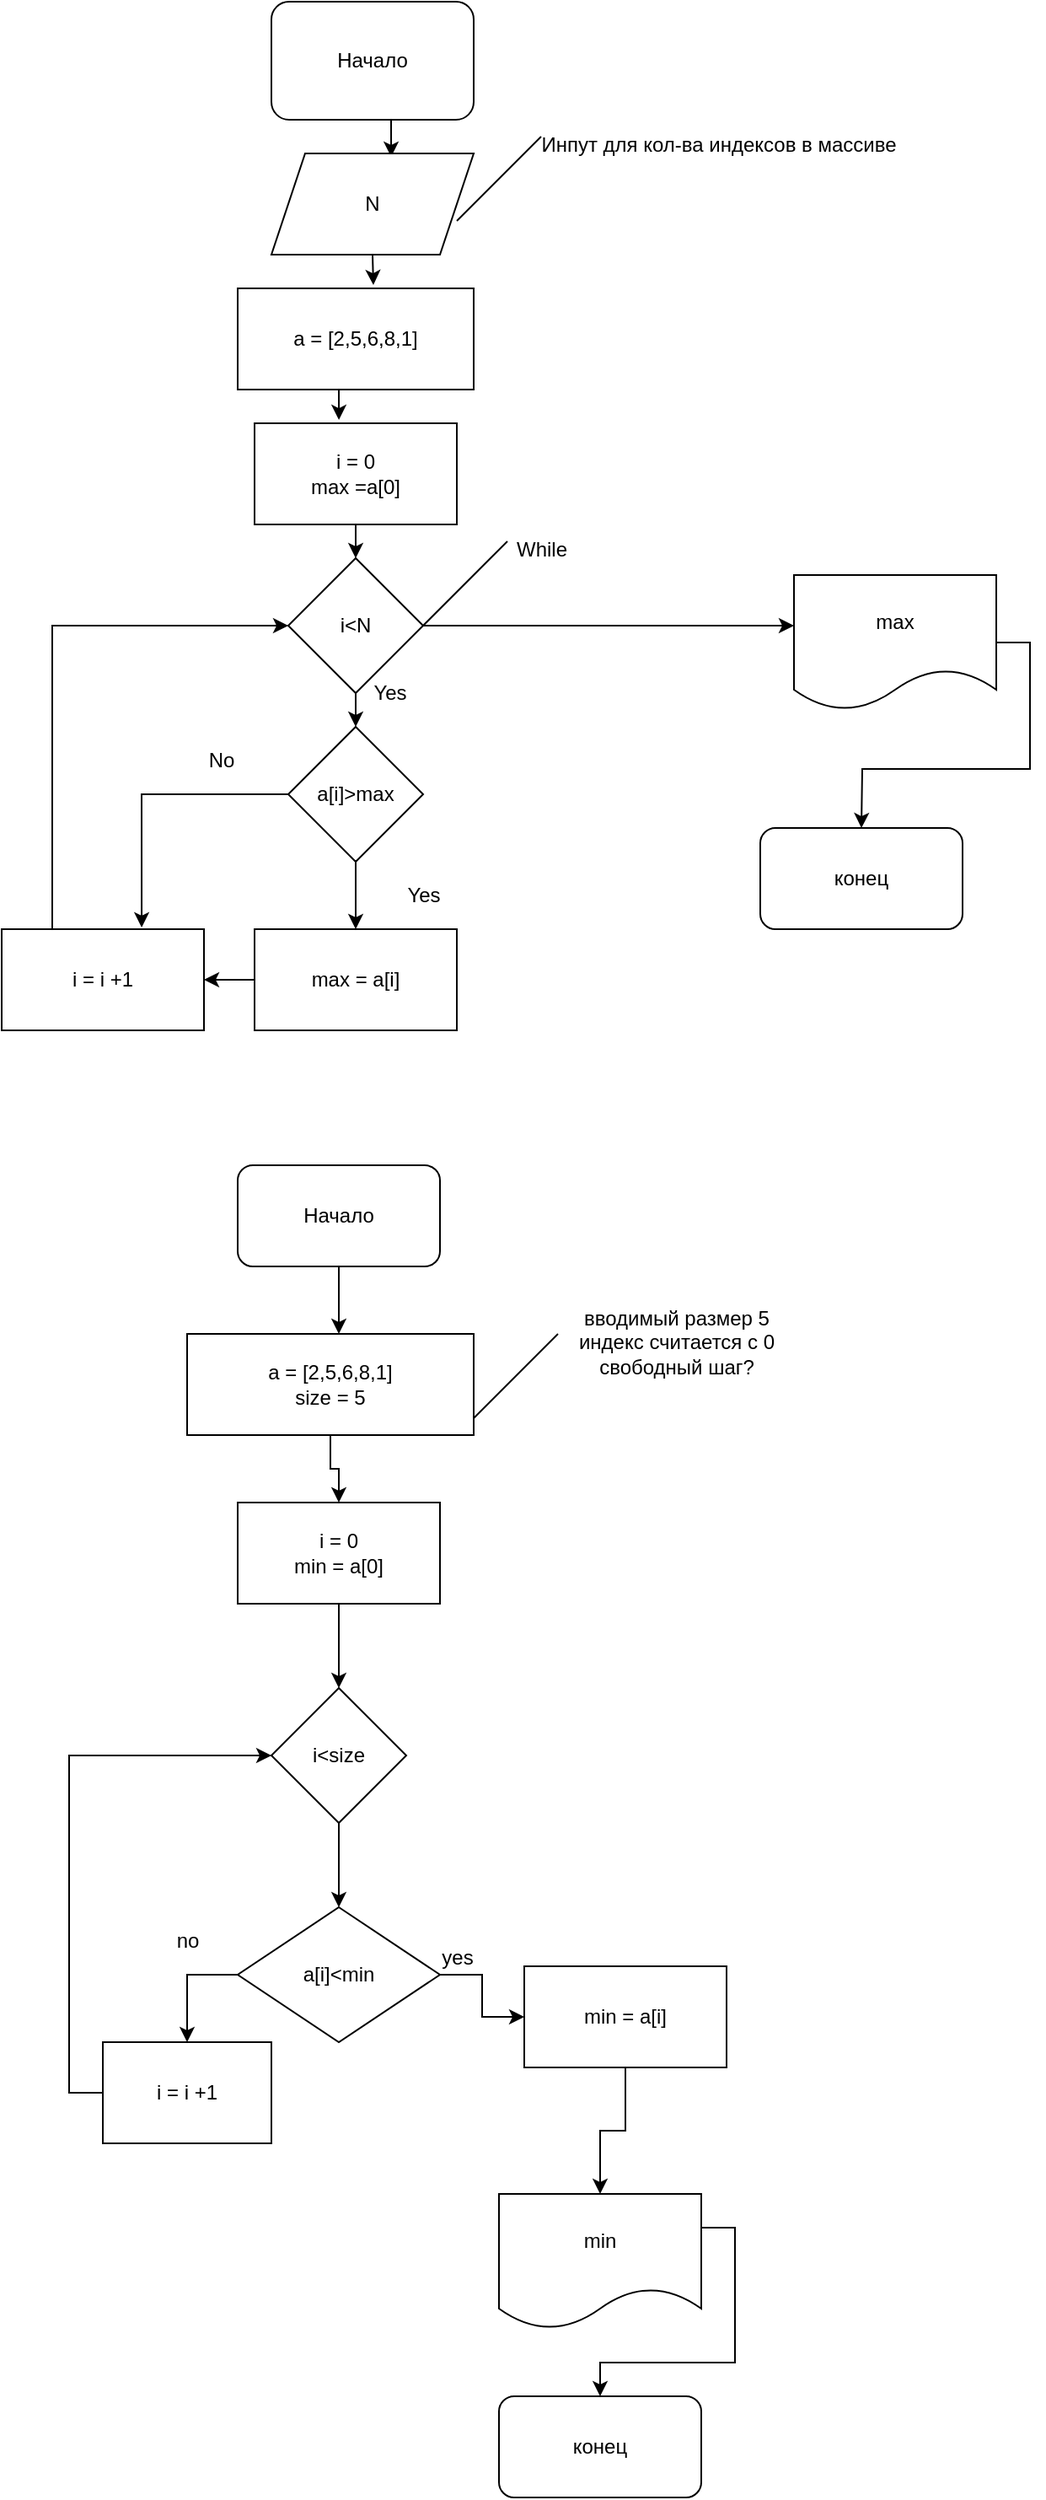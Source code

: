 <mxfile version="20.0.4" type="github"><diagram id="hOv4CMc3h8eQaiwRDZ-S" name="Page-1"><mxGraphModel dx="1164" dy="830" grid="1" gridSize="10" guides="1" tooltips="1" connect="1" arrows="1" fold="1" page="1" pageScale="1" pageWidth="1654" pageHeight="2336" math="0" shadow="0"><root><mxCell id="0"/><mxCell id="1" parent="0"/><mxCell id="QKbRD4LOsCRDeP-cugI2-16" style="edgeStyle=orthogonalEdgeStyle;rounded=0;orthogonalLoop=1;jettySize=auto;html=1;exitX=0.5;exitY=1;exitDx=0;exitDy=0;entryX=0.592;entryY=0.033;entryDx=0;entryDy=0;entryPerimeter=0;" parent="1" source="QKbRD4LOsCRDeP-cugI2-1" target="QKbRD4LOsCRDeP-cugI2-3" edge="1"><mxGeometry relative="1" as="geometry"/></mxCell><mxCell id="QKbRD4LOsCRDeP-cugI2-1" value="&lt;font style=&quot;vertical-align: inherit;&quot;&gt;&lt;font style=&quot;vertical-align: inherit;&quot;&gt;Начало&lt;/font&gt;&lt;/font&gt;" style="rounded=1;whiteSpace=wrap;html=1;" parent="1" vertex="1"><mxGeometry x="290" y="30" width="120" height="70" as="geometry"/></mxCell><mxCell id="QKbRD4LOsCRDeP-cugI2-5" style="edgeStyle=orthogonalEdgeStyle;rounded=0;orthogonalLoop=1;jettySize=auto;html=1;exitX=0.5;exitY=1;exitDx=0;exitDy=0;entryX=0.575;entryY=-0.033;entryDx=0;entryDy=0;entryPerimeter=0;" parent="1" source="QKbRD4LOsCRDeP-cugI2-3" target="QKbRD4LOsCRDeP-cugI2-4" edge="1"><mxGeometry relative="1" as="geometry"/></mxCell><mxCell id="QKbRD4LOsCRDeP-cugI2-3" value="N" style="shape=parallelogram;perimeter=parallelogramPerimeter;whiteSpace=wrap;html=1;fixedSize=1;" parent="1" vertex="1"><mxGeometry x="290" y="120" width="120" height="60" as="geometry"/></mxCell><mxCell id="QKbRD4LOsCRDeP-cugI2-17" style="edgeStyle=orthogonalEdgeStyle;rounded=0;orthogonalLoop=1;jettySize=auto;html=1;exitX=0.5;exitY=1;exitDx=0;exitDy=0;entryX=0.417;entryY=-0.033;entryDx=0;entryDy=0;entryPerimeter=0;" parent="1" source="QKbRD4LOsCRDeP-cugI2-4" target="QKbRD4LOsCRDeP-cugI2-14" edge="1"><mxGeometry relative="1" as="geometry"/></mxCell><mxCell id="QKbRD4LOsCRDeP-cugI2-4" value="a = [2,5,6,8,1]" style="rounded=0;whiteSpace=wrap;html=1;" parent="1" vertex="1"><mxGeometry x="270" y="200" width="140" height="60" as="geometry"/></mxCell><mxCell id="QKbRD4LOsCRDeP-cugI2-7" value="" style="endArrow=none;html=1;rounded=0;" parent="1" edge="1"><mxGeometry width="50" height="50" relative="1" as="geometry"><mxPoint x="400" y="160" as="sourcePoint"/><mxPoint x="450" y="110" as="targetPoint"/></mxGeometry></mxCell><mxCell id="QKbRD4LOsCRDeP-cugI2-9" value="Инпут для кол-ва индексов в массиве" style="text;html=1;align=center;verticalAlign=middle;resizable=0;points=[];autosize=1;strokeColor=none;fillColor=none;" parent="1" vertex="1"><mxGeometry x="440" y="100" width="230" height="30" as="geometry"/></mxCell><mxCell id="QKbRD4LOsCRDeP-cugI2-18" style="edgeStyle=orthogonalEdgeStyle;rounded=0;orthogonalLoop=1;jettySize=auto;html=1;exitX=0.5;exitY=1;exitDx=0;exitDy=0;" parent="1" source="QKbRD4LOsCRDeP-cugI2-10" edge="1"><mxGeometry relative="1" as="geometry"><mxPoint x="340" y="460" as="targetPoint"/></mxGeometry></mxCell><mxCell id="x33IBUeL9OFxQDD6_skh-16" style="edgeStyle=orthogonalEdgeStyle;rounded=0;orthogonalLoop=1;jettySize=auto;html=1;exitX=1;exitY=0.5;exitDx=0;exitDy=0;" parent="1" source="QKbRD4LOsCRDeP-cugI2-10" edge="1"><mxGeometry relative="1" as="geometry"><mxPoint x="600" y="400" as="targetPoint"/></mxGeometry></mxCell><mxCell id="QKbRD4LOsCRDeP-cugI2-10" value="&lt;font style=&quot;vertical-align: inherit;&quot;&gt;&lt;font style=&quot;vertical-align: inherit;&quot;&gt;i&amp;lt;N&lt;/font&gt;&lt;/font&gt;" style="rhombus;whiteSpace=wrap;html=1;" parent="1" vertex="1"><mxGeometry x="300" y="360" width="80" height="80" as="geometry"/></mxCell><mxCell id="QKbRD4LOsCRDeP-cugI2-15" style="edgeStyle=orthogonalEdgeStyle;rounded=0;orthogonalLoop=1;jettySize=auto;html=1;exitX=0.5;exitY=1;exitDx=0;exitDy=0;entryX=0.5;entryY=0;entryDx=0;entryDy=0;" parent="1" source="QKbRD4LOsCRDeP-cugI2-14" target="QKbRD4LOsCRDeP-cugI2-10" edge="1"><mxGeometry relative="1" as="geometry"/></mxCell><mxCell id="QKbRD4LOsCRDeP-cugI2-14" value="&lt;font style=&quot;vertical-align: inherit;&quot;&gt;&lt;font style=&quot;vertical-align: inherit;&quot;&gt;&lt;font style=&quot;vertical-align: inherit;&quot;&gt;&lt;font style=&quot;vertical-align: inherit;&quot;&gt;&lt;font style=&quot;vertical-align: inherit;&quot;&gt;&lt;font style=&quot;vertical-align: inherit;&quot;&gt;&lt;font style=&quot;vertical-align: inherit;&quot;&gt;&lt;font style=&quot;vertical-align: inherit;&quot;&gt;i = 0&lt;br&gt;max =a[0]&lt;br&gt;&lt;/font&gt;&lt;/font&gt;&lt;/font&gt;&lt;/font&gt;&lt;/font&gt;&lt;/font&gt;&lt;/font&gt;&lt;/font&gt;" style="rounded=0;whiteSpace=wrap;html=1;" parent="1" vertex="1"><mxGeometry x="280" y="280" width="120" height="60" as="geometry"/></mxCell><mxCell id="QKbRD4LOsCRDeP-cugI2-20" value="Yes" style="text;html=1;align=center;verticalAlign=middle;resizable=0;points=[];autosize=1;strokeColor=none;fillColor=none;" parent="1" vertex="1"><mxGeometry x="340" y="425" width="40" height="30" as="geometry"/></mxCell><mxCell id="QKbRD4LOsCRDeP-cugI2-22" value="" style="endArrow=none;html=1;rounded=0;" parent="1" edge="1"><mxGeometry width="50" height="50" relative="1" as="geometry"><mxPoint x="380" y="400" as="sourcePoint"/><mxPoint x="430" y="350" as="targetPoint"/></mxGeometry></mxCell><mxCell id="QKbRD4LOsCRDeP-cugI2-23" value="While" style="text;html=1;align=center;verticalAlign=middle;resizable=0;points=[];autosize=1;strokeColor=none;fillColor=none;" parent="1" vertex="1"><mxGeometry x="425" y="340" width="50" height="30" as="geometry"/></mxCell><mxCell id="x33IBUeL9OFxQDD6_skh-7" style="edgeStyle=orthogonalEdgeStyle;rounded=0;orthogonalLoop=1;jettySize=auto;html=1;exitX=0.5;exitY=1;exitDx=0;exitDy=0;entryX=0.5;entryY=0;entryDx=0;entryDy=0;" parent="1" source="QKbRD4LOsCRDeP-cugI2-24" target="x33IBUeL9OFxQDD6_skh-5" edge="1"><mxGeometry relative="1" as="geometry"/></mxCell><mxCell id="x33IBUeL9OFxQDD6_skh-10" style="edgeStyle=orthogonalEdgeStyle;rounded=0;orthogonalLoop=1;jettySize=auto;html=1;exitX=0;exitY=0.5;exitDx=0;exitDy=0;entryX=0.692;entryY=-0.017;entryDx=0;entryDy=0;entryPerimeter=0;" parent="1" source="QKbRD4LOsCRDeP-cugI2-24" target="x33IBUeL9OFxQDD6_skh-8" edge="1"><mxGeometry relative="1" as="geometry"/></mxCell><mxCell id="QKbRD4LOsCRDeP-cugI2-24" value="&lt;font style=&quot;vertical-align: inherit;&quot;&gt;&lt;font style=&quot;vertical-align: inherit;&quot;&gt;а[i]&amp;gt;max&lt;/font&gt;&lt;/font&gt;" style="rhombus;whiteSpace=wrap;html=1;" parent="1" vertex="1"><mxGeometry x="300" y="460" width="80" height="80" as="geometry"/></mxCell><mxCell id="x33IBUeL9OFxQDD6_skh-3" value="Yes" style="text;html=1;align=center;verticalAlign=middle;resizable=0;points=[];autosize=1;strokeColor=none;fillColor=none;" parent="1" vertex="1"><mxGeometry x="360" y="545" width="40" height="30" as="geometry"/></mxCell><mxCell id="x33IBUeL9OFxQDD6_skh-9" style="edgeStyle=orthogonalEdgeStyle;rounded=0;orthogonalLoop=1;jettySize=auto;html=1;exitX=0;exitY=0.5;exitDx=0;exitDy=0;entryX=1;entryY=0.5;entryDx=0;entryDy=0;" parent="1" source="x33IBUeL9OFxQDD6_skh-5" target="x33IBUeL9OFxQDD6_skh-8" edge="1"><mxGeometry relative="1" as="geometry"/></mxCell><mxCell id="x33IBUeL9OFxQDD6_skh-5" value="max = a[i]" style="rounded=0;whiteSpace=wrap;html=1;" parent="1" vertex="1"><mxGeometry x="280" y="580" width="120" height="60" as="geometry"/></mxCell><mxCell id="x33IBUeL9OFxQDD6_skh-15" style="edgeStyle=orthogonalEdgeStyle;rounded=0;orthogonalLoop=1;jettySize=auto;html=1;exitX=0.25;exitY=0;exitDx=0;exitDy=0;entryX=0;entryY=0.5;entryDx=0;entryDy=0;" parent="1" source="x33IBUeL9OFxQDD6_skh-8" target="QKbRD4LOsCRDeP-cugI2-10" edge="1"><mxGeometry relative="1" as="geometry"/></mxCell><mxCell id="x33IBUeL9OFxQDD6_skh-8" value="i = i +1" style="rounded=0;whiteSpace=wrap;html=1;" parent="1" vertex="1"><mxGeometry x="130" y="580" width="120" height="60" as="geometry"/></mxCell><mxCell id="x33IBUeL9OFxQDD6_skh-11" value="No" style="text;html=1;align=center;verticalAlign=middle;resizable=0;points=[];autosize=1;strokeColor=none;fillColor=none;" parent="1" vertex="1"><mxGeometry x="240" y="465" width="40" height="30" as="geometry"/></mxCell><mxCell id="x33IBUeL9OFxQDD6_skh-18" style="edgeStyle=orthogonalEdgeStyle;rounded=0;orthogonalLoop=1;jettySize=auto;html=1;exitX=1;exitY=0.5;exitDx=0;exitDy=0;" parent="1" source="x33IBUeL9OFxQDD6_skh-17" edge="1"><mxGeometry relative="1" as="geometry"><mxPoint x="640" y="520" as="targetPoint"/></mxGeometry></mxCell><mxCell id="x33IBUeL9OFxQDD6_skh-17" value="max" style="shape=document;whiteSpace=wrap;html=1;boundedLbl=1;" parent="1" vertex="1"><mxGeometry x="600" y="370" width="120" height="80" as="geometry"/></mxCell><mxCell id="x33IBUeL9OFxQDD6_skh-19" value="конец" style="rounded=1;whiteSpace=wrap;html=1;" parent="1" vertex="1"><mxGeometry x="580" y="520" width="120" height="60" as="geometry"/></mxCell><mxCell id="abF6mprupppWIq8DB4ML-5" style="edgeStyle=orthogonalEdgeStyle;rounded=0;orthogonalLoop=1;jettySize=auto;html=1;exitX=0.5;exitY=1;exitDx=0;exitDy=0;" edge="1" parent="1" source="abF6mprupppWIq8DB4ML-2"><mxGeometry relative="1" as="geometry"><mxPoint x="330" y="820" as="targetPoint"/></mxGeometry></mxCell><mxCell id="abF6mprupppWIq8DB4ML-2" value="Начало" style="rounded=1;whiteSpace=wrap;html=1;" vertex="1" parent="1"><mxGeometry x="270" y="720" width="120" height="60" as="geometry"/></mxCell><mxCell id="abF6mprupppWIq8DB4ML-7" style="edgeStyle=orthogonalEdgeStyle;rounded=0;orthogonalLoop=1;jettySize=auto;html=1;exitX=0.5;exitY=1;exitDx=0;exitDy=0;" edge="1" parent="1" source="abF6mprupppWIq8DB4ML-3" target="abF6mprupppWIq8DB4ML-6"><mxGeometry relative="1" as="geometry"/></mxCell><mxCell id="abF6mprupppWIq8DB4ML-3" value="a = [2,5,6,8,1]&lt;br&gt;size = 5" style="rounded=0;whiteSpace=wrap;html=1;" vertex="1" parent="1"><mxGeometry x="240" y="820" width="170" height="60" as="geometry"/></mxCell><mxCell id="abF6mprupppWIq8DB4ML-10" style="edgeStyle=orthogonalEdgeStyle;rounded=0;orthogonalLoop=1;jettySize=auto;html=1;exitX=0.5;exitY=1;exitDx=0;exitDy=0;" edge="1" parent="1" source="abF6mprupppWIq8DB4ML-6" target="abF6mprupppWIq8DB4ML-8"><mxGeometry relative="1" as="geometry"/></mxCell><mxCell id="abF6mprupppWIq8DB4ML-6" value="i = 0&lt;br&gt;min = a[0]" style="rounded=0;whiteSpace=wrap;html=1;" vertex="1" parent="1"><mxGeometry x="270" y="920" width="120" height="60" as="geometry"/></mxCell><mxCell id="abF6mprupppWIq8DB4ML-12" style="edgeStyle=orthogonalEdgeStyle;rounded=0;orthogonalLoop=1;jettySize=auto;html=1;exitX=0.5;exitY=1;exitDx=0;exitDy=0;entryX=0.5;entryY=0;entryDx=0;entryDy=0;" edge="1" parent="1" source="abF6mprupppWIq8DB4ML-8" target="abF6mprupppWIq8DB4ML-11"><mxGeometry relative="1" as="geometry"/></mxCell><mxCell id="abF6mprupppWIq8DB4ML-8" value="i&amp;lt;size" style="rhombus;whiteSpace=wrap;html=1;" vertex="1" parent="1"><mxGeometry x="290" y="1030" width="80" height="80" as="geometry"/></mxCell><mxCell id="abF6mprupppWIq8DB4ML-15" style="edgeStyle=orthogonalEdgeStyle;rounded=0;orthogonalLoop=1;jettySize=auto;html=1;exitX=0;exitY=0.5;exitDx=0;exitDy=0;entryX=0.5;entryY=0;entryDx=0;entryDy=0;" edge="1" parent="1" source="abF6mprupppWIq8DB4ML-11" target="abF6mprupppWIq8DB4ML-14"><mxGeometry relative="1" as="geometry"/></mxCell><mxCell id="abF6mprupppWIq8DB4ML-24" style="edgeStyle=orthogonalEdgeStyle;rounded=0;orthogonalLoop=1;jettySize=auto;html=1;exitX=1;exitY=0.5;exitDx=0;exitDy=0;" edge="1" parent="1" source="abF6mprupppWIq8DB4ML-11" target="abF6mprupppWIq8DB4ML-23"><mxGeometry relative="1" as="geometry"/></mxCell><mxCell id="abF6mprupppWIq8DB4ML-11" value="a[i]&amp;lt;min" style="rhombus;whiteSpace=wrap;html=1;" vertex="1" parent="1"><mxGeometry x="270" y="1160" width="120" height="80" as="geometry"/></mxCell><mxCell id="abF6mprupppWIq8DB4ML-16" style="edgeStyle=orthogonalEdgeStyle;rounded=0;orthogonalLoop=1;jettySize=auto;html=1;exitX=0;exitY=0.5;exitDx=0;exitDy=0;entryX=0;entryY=0.5;entryDx=0;entryDy=0;" edge="1" parent="1" source="abF6mprupppWIq8DB4ML-14" target="abF6mprupppWIq8DB4ML-8"><mxGeometry relative="1" as="geometry"/></mxCell><mxCell id="abF6mprupppWIq8DB4ML-14" value="i = i +1" style="rounded=0;whiteSpace=wrap;html=1;" vertex="1" parent="1"><mxGeometry x="190" y="1240" width="100" height="60" as="geometry"/></mxCell><mxCell id="abF6mprupppWIq8DB4ML-19" value="no" style="text;html=1;align=center;verticalAlign=middle;resizable=0;points=[];autosize=1;strokeColor=none;fillColor=none;" vertex="1" parent="1"><mxGeometry x="220" y="1165" width="40" height="30" as="geometry"/></mxCell><mxCell id="abF6mprupppWIq8DB4ML-22" style="edgeStyle=orthogonalEdgeStyle;rounded=0;orthogonalLoop=1;jettySize=auto;html=1;exitX=1;exitY=0.25;exitDx=0;exitDy=0;entryX=0.5;entryY=0;entryDx=0;entryDy=0;" edge="1" parent="1" source="abF6mprupppWIq8DB4ML-20" target="abF6mprupppWIq8DB4ML-21"><mxGeometry relative="1" as="geometry"/></mxCell><mxCell id="abF6mprupppWIq8DB4ML-20" value="min" style="shape=document;whiteSpace=wrap;html=1;boundedLbl=1;" vertex="1" parent="1"><mxGeometry x="425" y="1330" width="120" height="80" as="geometry"/></mxCell><mxCell id="abF6mprupppWIq8DB4ML-21" value="конец" style="rounded=1;whiteSpace=wrap;html=1;" vertex="1" parent="1"><mxGeometry x="425" y="1450" width="120" height="60" as="geometry"/></mxCell><mxCell id="abF6mprupppWIq8DB4ML-25" style="edgeStyle=orthogonalEdgeStyle;rounded=0;orthogonalLoop=1;jettySize=auto;html=1;exitX=0.5;exitY=1;exitDx=0;exitDy=0;" edge="1" parent="1" source="abF6mprupppWIq8DB4ML-23" target="abF6mprupppWIq8DB4ML-20"><mxGeometry relative="1" as="geometry"/></mxCell><mxCell id="abF6mprupppWIq8DB4ML-23" value="min = a[i]" style="rounded=0;whiteSpace=wrap;html=1;" vertex="1" parent="1"><mxGeometry x="440" y="1195" width="120" height="60" as="geometry"/></mxCell><mxCell id="abF6mprupppWIq8DB4ML-26" value="yes" style="text;html=1;align=center;verticalAlign=middle;resizable=0;points=[];autosize=1;strokeColor=none;fillColor=none;" vertex="1" parent="1"><mxGeometry x="380" y="1175" width="40" height="30" as="geometry"/></mxCell><mxCell id="abF6mprupppWIq8DB4ML-28" value="" style="endArrow=none;html=1;rounded=0;" edge="1" parent="1"><mxGeometry width="50" height="50" relative="1" as="geometry"><mxPoint x="410" y="870" as="sourcePoint"/><mxPoint x="460" y="820" as="targetPoint"/></mxGeometry></mxCell><mxCell id="abF6mprupppWIq8DB4ML-29" value="вводимый размер 5&lt;br&gt;индекс считается с 0&lt;br&gt;свободный шаг?" style="text;html=1;align=center;verticalAlign=middle;resizable=0;points=[];autosize=1;strokeColor=none;fillColor=none;" vertex="1" parent="1"><mxGeometry x="460" y="800" width="140" height="50" as="geometry"/></mxCell></root></mxGraphModel></diagram></mxfile>